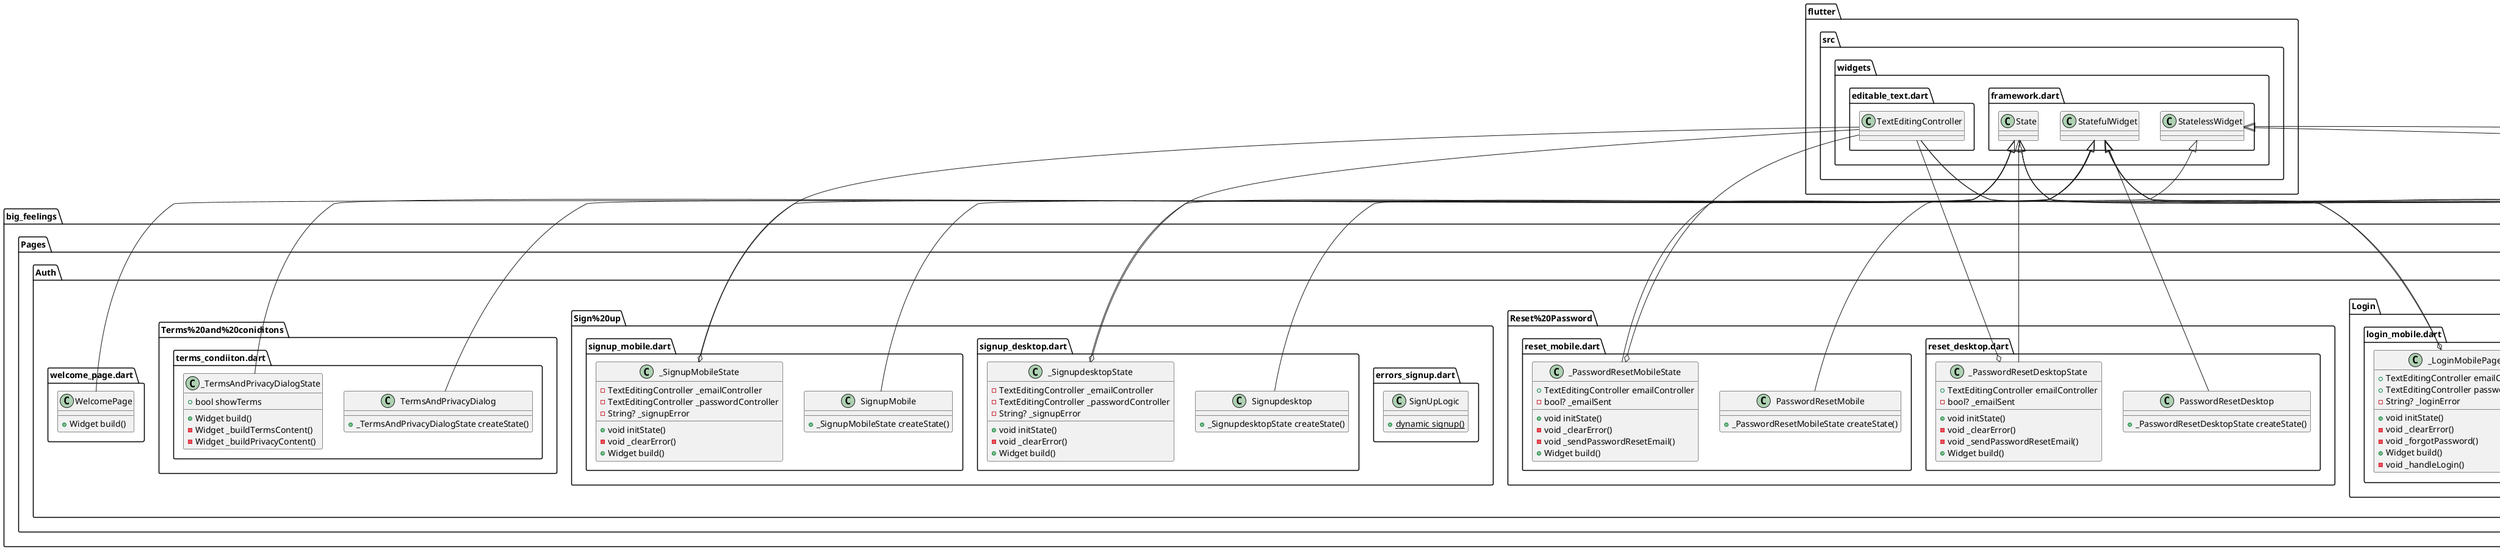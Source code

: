 @startuml AuthenticationAndUserManagement
set namespaceSeparator ::

class "big_feelings::Classes::authentication_refresh.dart::AuthenticationWrapper" {
  +Widget build()
}
"flutter::src::widgets::framework.dart::StatelessWidget" <|-- "big_feelings::Classes::authentication_refresh.dart::AuthenticationWrapper"

class "big_feelings::Pages::Auth::Home::home_ui.dart::HomePage" {
  +List<Map<String, dynamic>> menuItems
  +Widget build()
  +void navigateToPage()
  +Widget menuItem()
}
"flutter::src::widgets::framework.dart::StatelessWidget" <|-- "big_feelings::Pages::Auth::Home::home_ui.dart::HomePage"

class "big_feelings::Pages::Auth::Home::image_selector.dart::ImageSelector" {
  +_ImageSelectorState createState()
}
"flutter::src::widgets::framework.dart::StatefulWidget" <|-- "big_feelings::Pages::Auth::Home::image_selector.dart::ImageSelector"

class "big_feelings::Pages::Auth::Home::image_selector.dart::_ImageSelectorState" {
  +String selectedImage
  +List<String> images
  +void initState()
  +dynamic loadSelectedImage()
  +Widget build()
  -dynamic _showImageSelectionDialog()
  +dynamic saveSelectedImage()
  -double _checkImageSize()
  -double _checkImageSize2()
}
"flutter::src::widgets::framework.dart::State" <|-- "big_feelings::Pages::Auth::Home::image_selector.dart::_ImageSelectorState"

class "big_feelings::Pages::Auth::Login::login_desktop.dart::LoginPageDesktop" {
  +_LoginPageDesktopState createState()
}
"flutter::src::widgets::framework.dart::StatefulWidget" <|-- "big_feelings::Pages::Auth::Login::login_desktop.dart::LoginPageDesktop"

class "big_feelings::Pages::Auth::Login::login_desktop.dart::_LoginPageDesktopState" {
  +TextEditingController emailController
  +TextEditingController passwordController
  -String? _loginError
  +void initState()
  -void _clearError()
  -void _forgotPassword()
  +Widget build()
  -void _handleLogin()
}
"big_feelings::Pages::Auth::Login::login_desktop.dart::_LoginPageDesktopState" o-- "flutter::src::widgets::editable_text.dart::TextEditingController"
"flutter::src::widgets::framework.dart::State" <|-- "big_feelings::Pages::Auth::Login::login_desktop.dart::_LoginPageDesktopState"

class "big_feelings::Pages::Auth::Login::login_logic.dart::LoginLogic" {
  {static} +void login()
}

class "big_feelings::Pages::Auth::Login::login_mobile.dart::LoginMobilePage" {
  +_LoginMobilePageState createState()
}
"flutter::src::widgets::framework.dart::StatefulWidget" <|-- "big_feelings::Pages::Auth::Login::login_mobile.dart::LoginMobilePage"

class "big_feelings::Pages::Auth::Login::login_mobile.dart::_LoginMobilePageState" {
  +TextEditingController emailController
  +TextEditingController passwordController
  -String? _loginError
  +void initState()
  -void _clearError()
  -void _forgotPassword()
  +Widget build()
  -void _handleLogin()
}
"big_feelings::Pages::Auth::Login::login_mobile.dart::_LoginMobilePageState" o-- "flutter::src::widgets::editable_text.dart::TextEditingController"
"flutter::src::widgets::framework.dart::State" <|-- "big_feelings::Pages::Auth::Login::login_mobile.dart::_LoginMobilePageState"

class "big_feelings::Pages::Auth::Reset%20Password::reset_desktop.dart::PasswordResetDesktop" {
  +_PasswordResetDesktopState createState()
}
"flutter::src::widgets::framework.dart::StatefulWidget" <|-- "big_feelings::Pages::Auth::Reset%20Password::reset_desktop.dart::PasswordResetDesktop"

class "big_feelings::Pages::Auth::Reset%20Password::reset_desktop.dart::_PasswordResetDesktopState" {
  +TextEditingController emailController
  -bool? _emailSent
  +void initState()
  -void _clearError()
  -void _sendPasswordResetEmail()
  +Widget build()
}
"big_feelings::Pages::Auth::Reset%20Password::reset_desktop.dart::_PasswordResetDesktopState" o-- "flutter::src::widgets::editable_text.dart::TextEditingController"
"flutter::src::widgets::framework.dart::State" <|-- "big_feelings::Pages::Auth::Reset%20Password::reset_desktop.dart::_PasswordResetDesktopState"

class "big_feelings::Pages::Auth::Reset%20Password::reset_mobile.dart::PasswordResetMobile" {
  +_PasswordResetMobileState createState()
}
"flutter::src::widgets::framework.dart::StatefulWidget" <|-- "big_feelings::Pages::Auth::Reset%20Password::reset_mobile.dart::PasswordResetMobile"

class "big_feelings::Pages::Auth::Reset%20Password::reset_mobile.dart::_PasswordResetMobileState" {
  +TextEditingController emailController
  -bool? _emailSent
  +void initState()
  -void _clearError()
  -void _sendPasswordResetEmail()
  +Widget build()
}
"big_feelings::Pages::Auth::Reset%20Password::reset_mobile.dart::_PasswordResetMobileState" o-- "flutter::src::widgets::editable_text.dart::TextEditingController"
"flutter::src::widgets::framework.dart::State" <|-- "big_feelings::Pages::Auth::Reset%20Password::reset_mobile.dart::_PasswordResetMobileState"

class "big_feelings::Pages::Auth::Sign%20up::errors_signup.dart::SignUpLogic" {
  {static} +dynamic signup()
}

class "big_feelings::Pages::Auth::Sign%20up::signup_desktop.dart::Signupdesktop" {
  +_SignupdesktopState createState()
}
"flutter::src::widgets::framework.dart::StatefulWidget" <|-- "big_feelings::Pages::Auth::Sign%20up::signup_desktop.dart::Signupdesktop"

class "big_feelings::Pages::Auth::Sign%20up::signup_desktop.dart::_SignupdesktopState" {
  -TextEditingController _emailController
  -TextEditingController _passwordController
  -String? _signupError
  +void initState()
  -void _clearError()
  +Widget build()
}
"big_feelings::Pages::Auth::Sign%20up::signup_desktop.dart::_SignupdesktopState" o-- "flutter::src::widgets::editable_text.dart::TextEditingController"
"flutter::src::widgets::framework.dart::State" <|-- "big_feelings::Pages::Auth::Sign%20up::signup_desktop.dart::_SignupdesktopState"

class "big_feelings::Pages::Auth::Sign%20up::signup_mobile.dart::SignupMobile" {
  +_SignupMobileState createState()
}
"flutter::src::widgets::framework.dart::StatefulWidget" <|-- "big_feelings::Pages::Auth::Sign%20up::signup_mobile.dart::SignupMobile"

class "big_feelings::Pages::Auth::Sign%20up::signup_mobile.dart::_SignupMobileState" {
  -TextEditingController _emailController
  -TextEditingController _passwordController
  -String? _signupError
  +void initState()
  -void _clearError()
  +Widget build()
}
"big_feelings::Pages::Auth::Sign%20up::signup_mobile.dart::_SignupMobileState" o-- "flutter::src::widgets::editable_text.dart::TextEditingController"
"flutter::src::widgets::framework.dart::State" <|-- "big_feelings::Pages::Auth::Sign%20up::signup_mobile.dart::_SignupMobileState"

class "big_feelings::Pages::Auth::Terms%20and%20coniditons::terms_condiiton.dart::TermsAndPrivacyDialog" {
  +_TermsAndPrivacyDialogState createState()
}
"flutter::src::widgets::framework.dart::StatefulWidget" <|-- "big_feelings::Pages::Auth::Terms%20and%20coniditons::terms_condiiton.dart::TermsAndPrivacyDialog"

class "big_feelings::Pages::Auth::Terms%20and%20coniditons::terms_condiiton.dart::_TermsAndPrivacyDialogState" {
  +bool showTerms
  +Widget build()
  -Widget _buildTermsContent()
  -Widget _buildPrivacyContent()
}
"flutter::src::widgets::framework.dart::State" <|-- "big_feelings::Pages::Auth::Terms%20and%20coniditons::terms_condiiton.dart::_TermsAndPrivacyDialogState"

class "big_feelings::Pages::Auth::welcome_page.dart::WelcomePage" {
  +Widget build()
}
"flutter::src::widgets::framework.dart::StatelessWidget" <|-- "big_feelings::Pages::Auth::welcome_page.dart::WelcomePage"

@enduml
